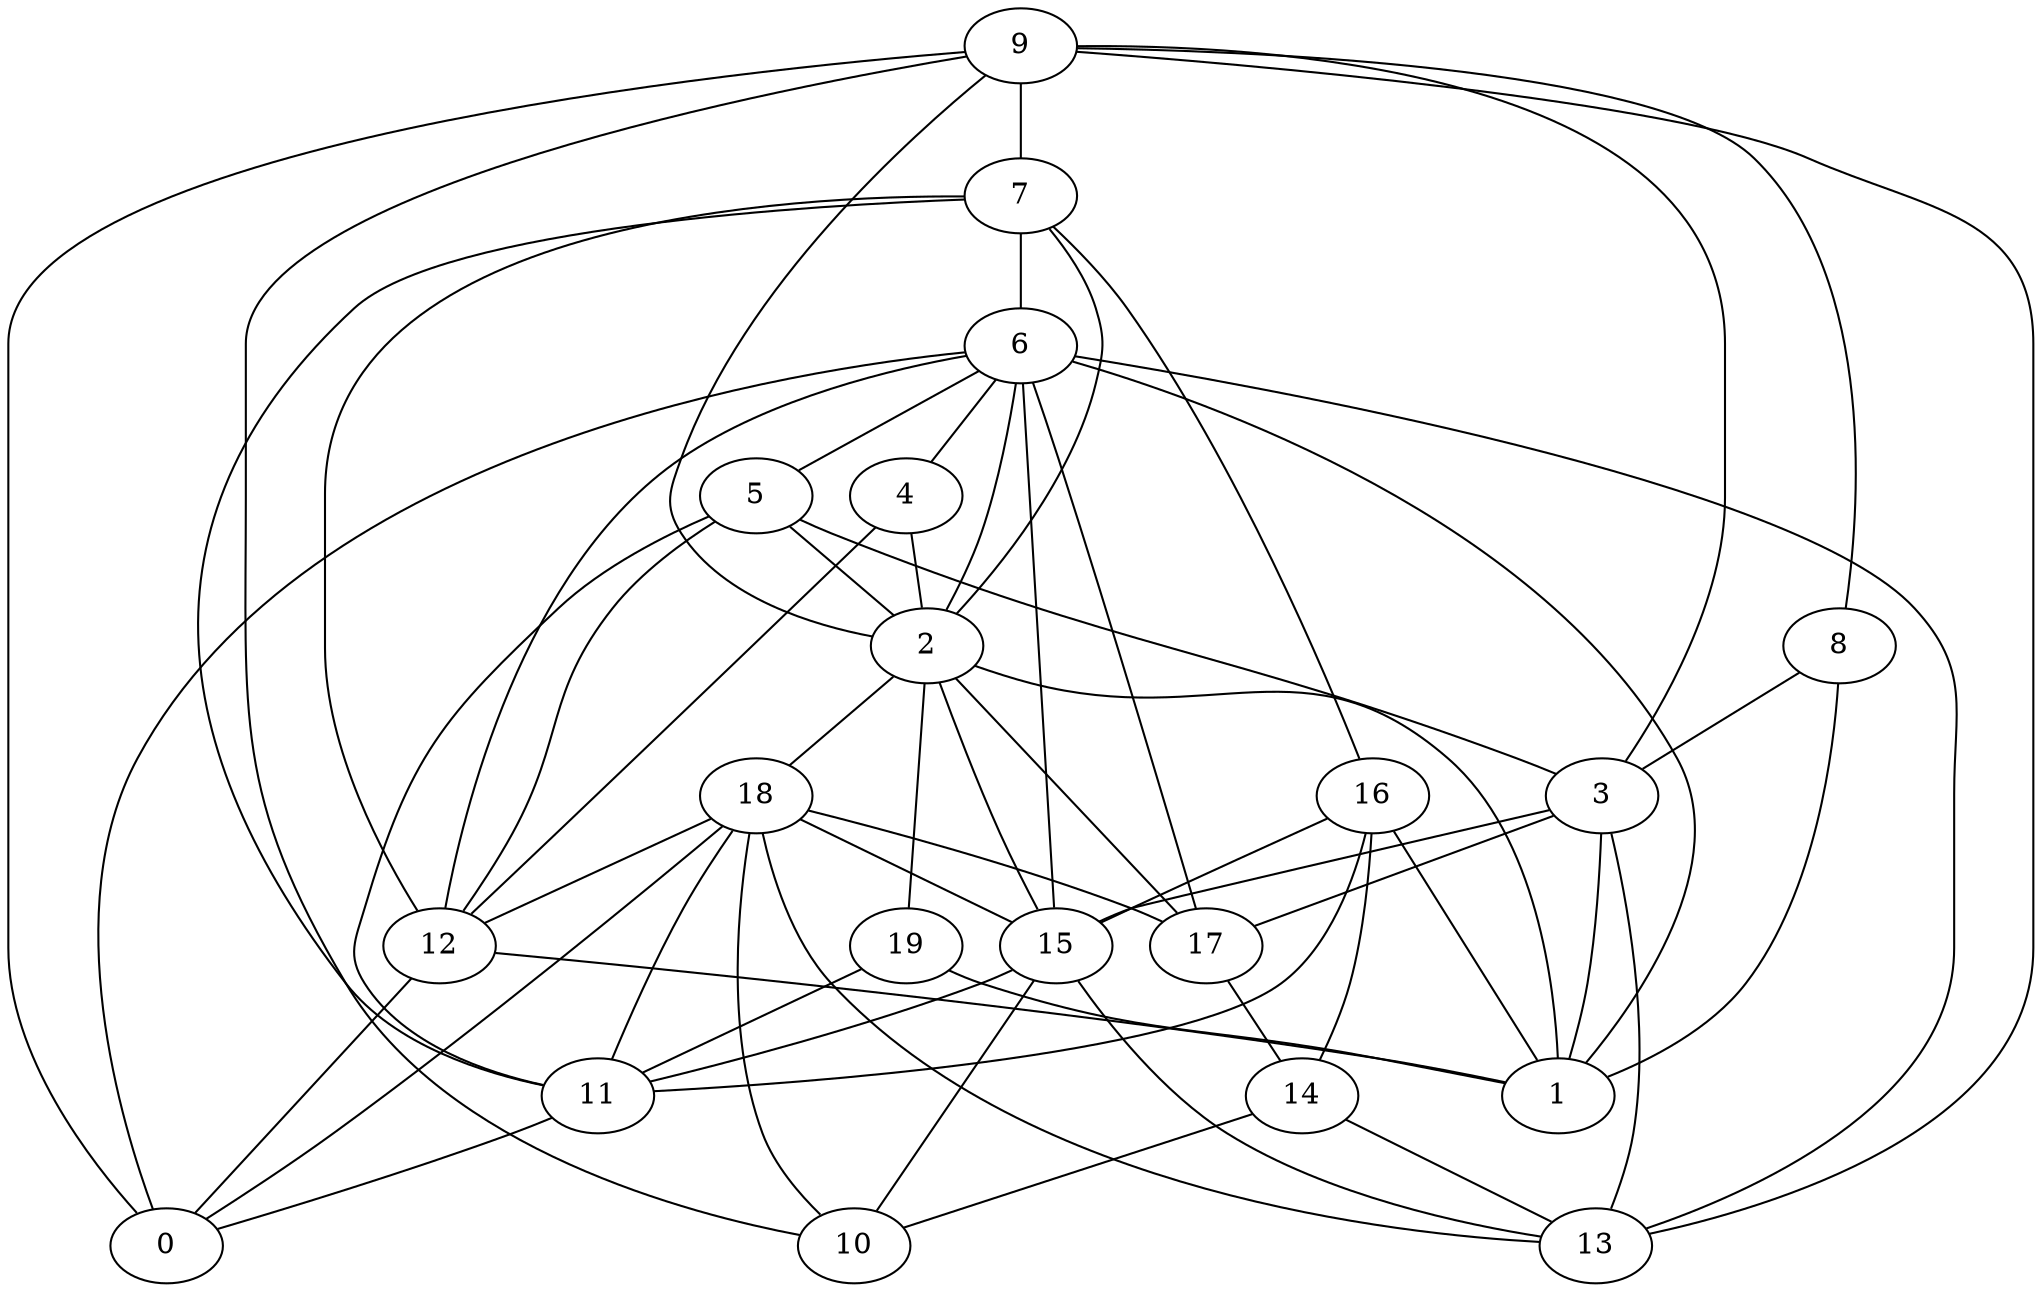 digraph GG_graph {

subgraph G_graph {
edge [color = black]
"12" -> "1" [dir = none]
"12" -> "0" [dir = none]
"5" -> "3" [dir = none]
"5" -> "2" [dir = none]
"5" -> "12" [dir = none]
"5" -> "11" [dir = none]
"15" -> "10" [dir = none]
"15" -> "11" [dir = none]
"15" -> "13" [dir = none]
"8" -> "3" [dir = none]
"8" -> "1" [dir = none]
"16" -> "14" [dir = none]
"16" -> "11" [dir = none]
"16" -> "1" [dir = none]
"16" -> "15" [dir = none]
"3" -> "17" [dir = none]
"3" -> "13" [dir = none]
"3" -> "15" [dir = none]
"11" -> "0" [dir = none]
"18" -> "17" [dir = none]
"18" -> "12" [dir = none]
"18" -> "11" [dir = none]
"18" -> "13" [dir = none]
"18" -> "15" [dir = none]
"18" -> "10" [dir = none]
"18" -> "0" [dir = none]
"14" -> "13" [dir = none]
"14" -> "10" [dir = none]
"9" -> "8" [dir = none]
"9" -> "3" [dir = none]
"9" -> "10" [dir = none]
"9" -> "0" [dir = none]
"9" -> "7" [dir = none]
"9" -> "13" [dir = none]
"9" -> "2" [dir = none]
"4" -> "12" [dir = none]
"4" -> "2" [dir = none]
"2" -> "18" [dir = none]
"2" -> "15" [dir = none]
"2" -> "17" [dir = none]
"2" -> "19" [dir = none]
"6" -> "2" [dir = none]
"6" -> "13" [dir = none]
"6" -> "1" [dir = none]
"6" -> "5" [dir = none]
"6" -> "0" [dir = none]
"6" -> "15" [dir = none]
"6" -> "17" [dir = none]
"6" -> "4" [dir = none]
"6" -> "12" [dir = none]
"19" -> "1" [dir = none]
"19" -> "11" [dir = none]
"17" -> "14" [dir = none]
"7" -> "11" [dir = none]
"7" -> "2" [dir = none]
"7" -> "16" [dir = none]
"7" -> "6" [dir = none]
"2" -> "1" [dir = none]
"3" -> "1" [dir = none]
"7" -> "12" [dir = none]
}

}
